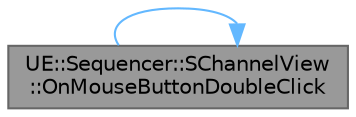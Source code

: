 digraph "UE::Sequencer::SChannelView::OnMouseButtonDoubleClick"
{
 // INTERACTIVE_SVG=YES
 // LATEX_PDF_SIZE
  bgcolor="transparent";
  edge [fontname=Helvetica,fontsize=10,labelfontname=Helvetica,labelfontsize=10];
  node [fontname=Helvetica,fontsize=10,shape=box,height=0.2,width=0.4];
  rankdir="LR";
  Node1 [id="Node000001",label="UE::Sequencer::SChannelView\l::OnMouseButtonDoubleClick",height=0.2,width=0.4,color="gray40", fillcolor="grey60", style="filled", fontcolor="black",tooltip="Called when a mouse button is double clicked."];
  Node1 -> Node1 [id="edge1_Node000001_Node000001",color="steelblue1",style="solid",tooltip=" "];
}
